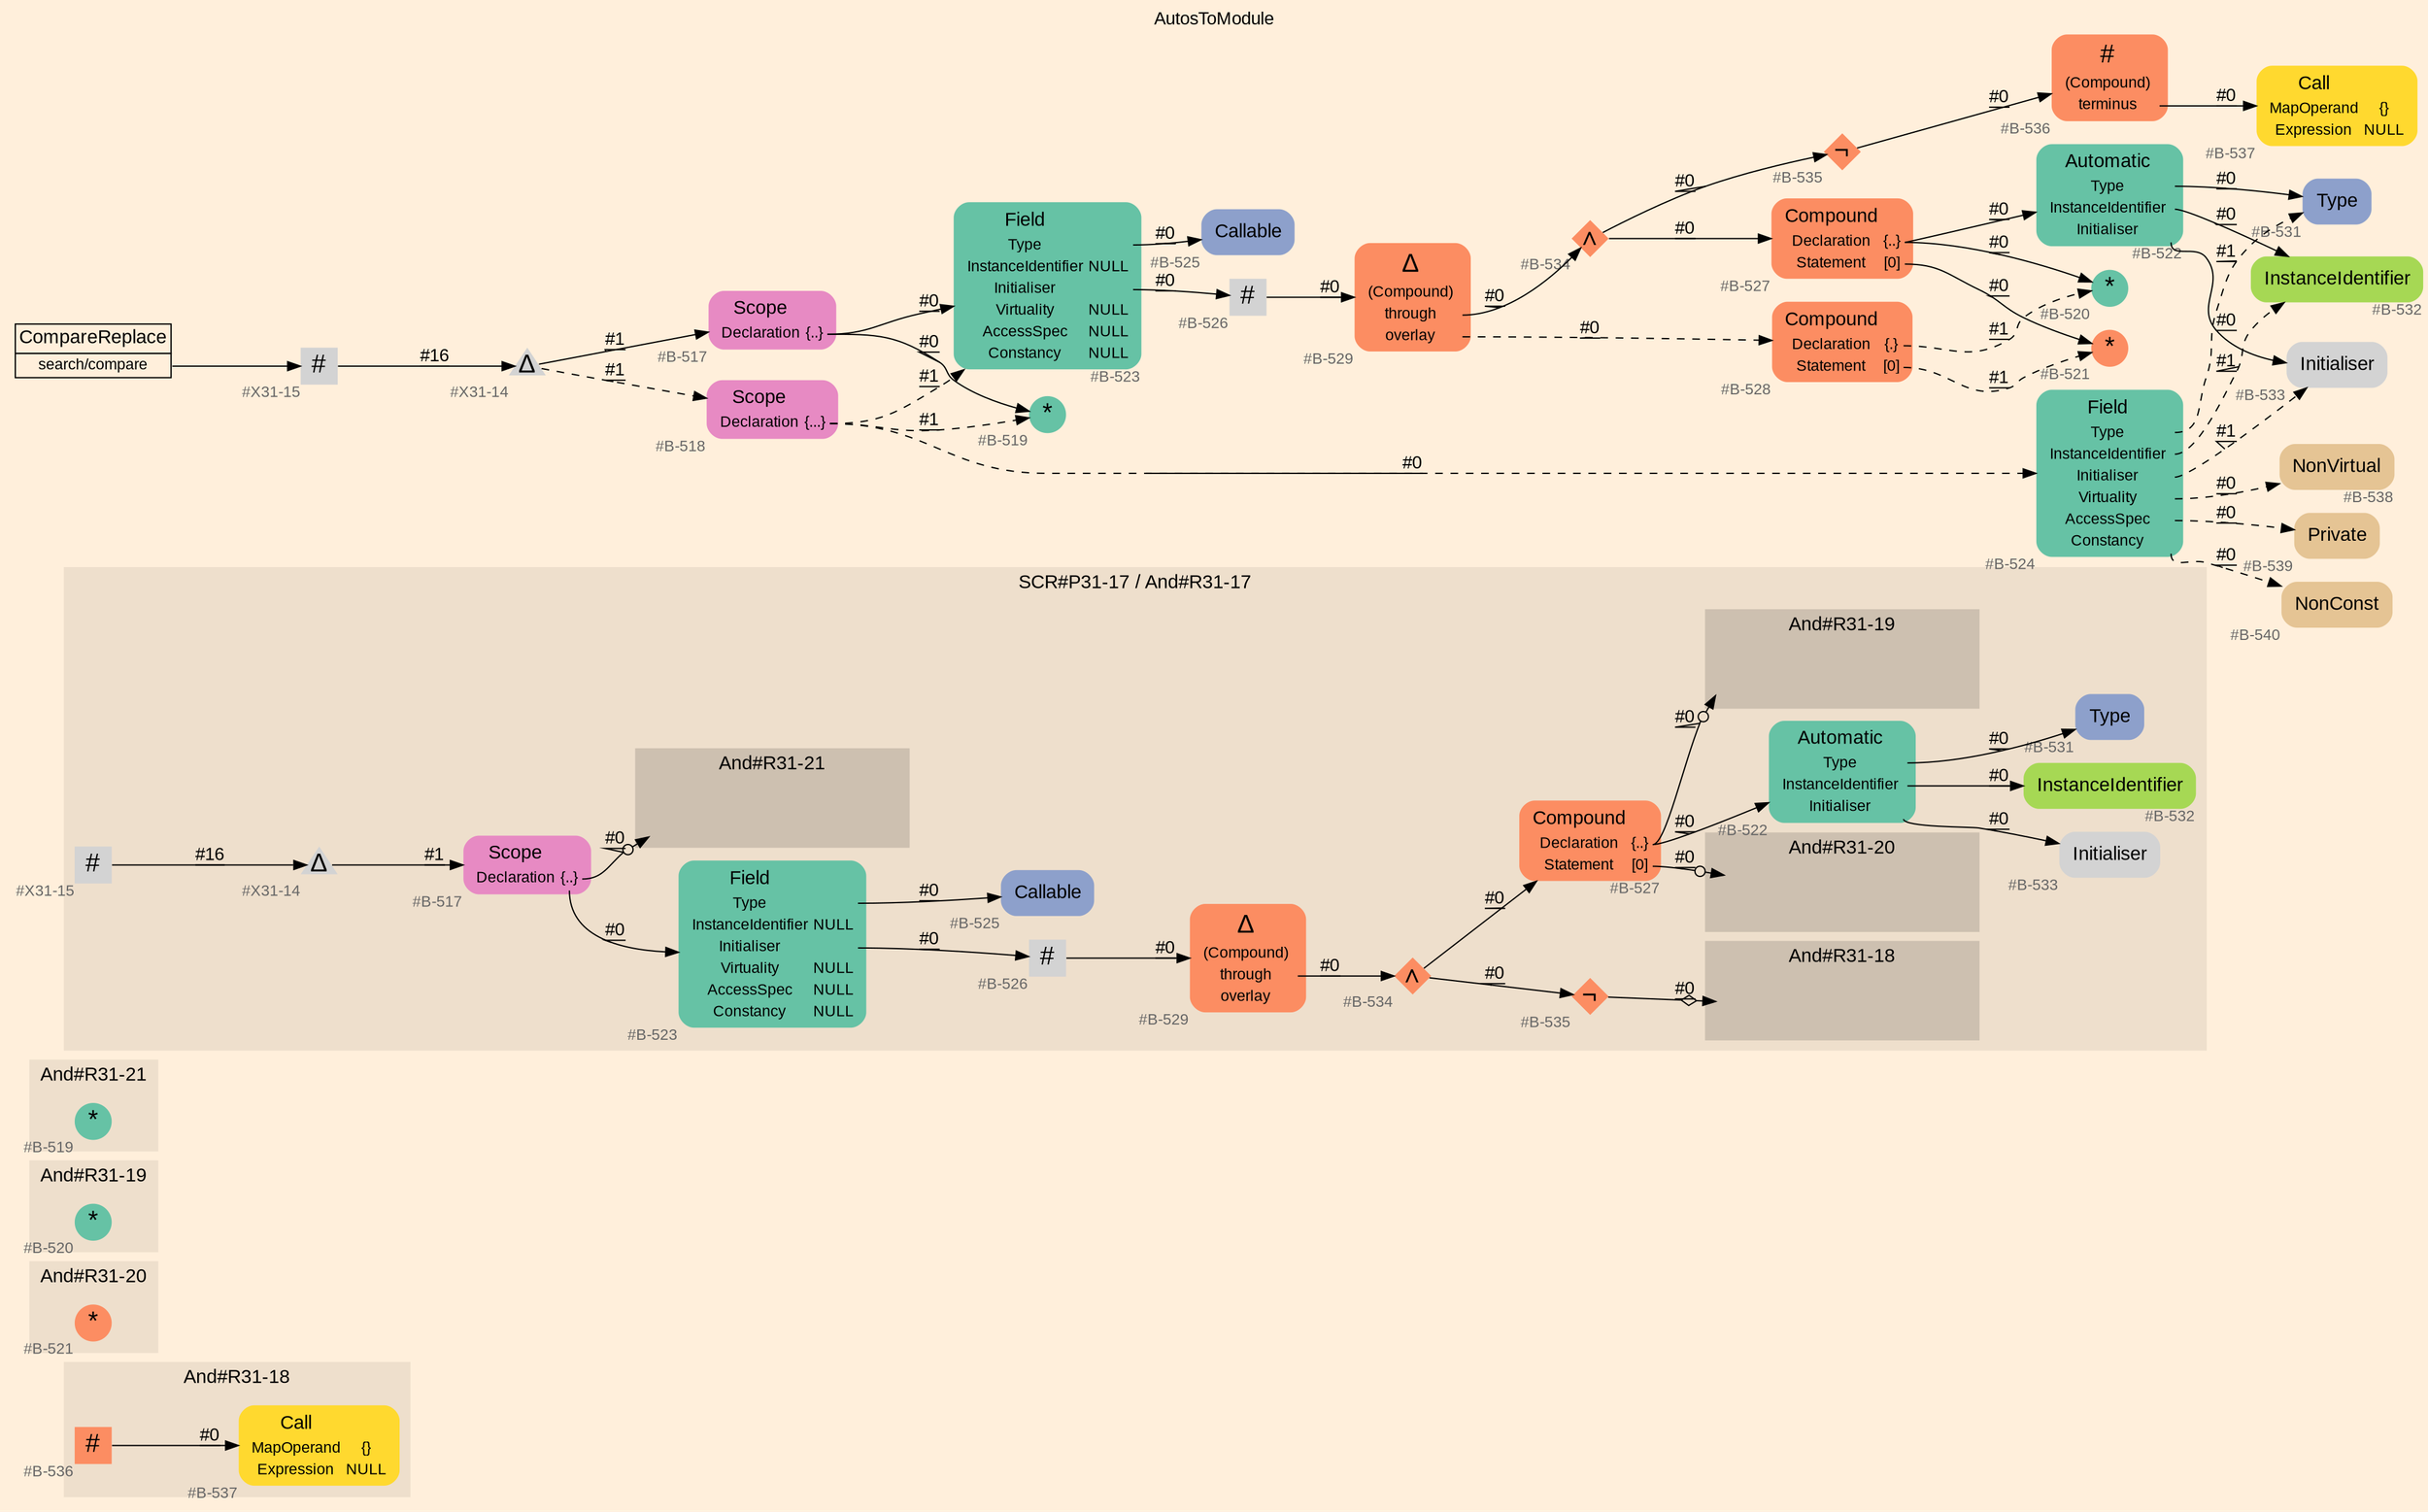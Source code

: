 digraph "AutosToModule" {
label = "AutosToModule"
labelloc = t
graph [
    rankdir = "LR"
    ranksep = 0.3
    bgcolor = antiquewhite1
    color = black
    fontcolor = black
    fontname = "Arial"
];
node [
    fontname = "Arial"
];
edge [
    fontname = "Arial"
];

// -------------------- figure And#R31-18 --------------------
// -------- region And#R31-18 ----------
subgraph "clusterAnd#R31-18" {
    label = "And#R31-18"
    style = "filled"
    color = antiquewhite2
    fontsize = "15"
    // -------- block And#R31-18/#B-537 ----------
    "And#R31-18/#B-537" [
        fillcolor = "/set28/6"
        xlabel = "#B-537"
        fontsize = "12"
        fontcolor = grey40
        shape = "plaintext"
        label = <<TABLE BORDER="0" CELLBORDER="0" CELLSPACING="0">
         <TR><TD><FONT COLOR="black" POINT-SIZE="15">Call</FONT></TD></TR>
         <TR><TD><FONT COLOR="black" POINT-SIZE="12">MapOperand</FONT></TD><TD PORT="port0"><FONT COLOR="black" POINT-SIZE="12">{}</FONT></TD></TR>
         <TR><TD><FONT COLOR="black" POINT-SIZE="12">Expression</FONT></TD><TD PORT="port1"><FONT COLOR="black" POINT-SIZE="12">NULL</FONT></TD></TR>
        </TABLE>>
        style = "rounded,filled"
    ];
    
    // -------- block And#R31-18/#B-536 ----------
    "And#R31-18/#B-536" [
        fillcolor = "/set28/2"
        xlabel = "#B-536"
        fontsize = "12"
        fontcolor = grey40
        shape = "square"
        label = <<FONT COLOR="black" POINT-SIZE="20">#</FONT>>
        style = "filled"
        penwidth = 0.0
        fixedsize = true
        width = 0.4
        height = 0.4
    ];
    
}

"And#R31-18/#B-536" -> "And#R31-18/#B-537" [
    label = "#0"
    decorate = true
    color = black
    fontcolor = black
];


// -------------------- figure And#R31-20 --------------------
// -------- region And#R31-20 ----------
subgraph "clusterAnd#R31-20" {
    label = "And#R31-20"
    style = "filled"
    color = antiquewhite2
    fontsize = "15"
    // -------- block And#R31-20/#B-521 ----------
    "And#R31-20/#B-521" [
        fillcolor = "/set28/2"
        xlabel = "#B-521"
        fontsize = "12"
        fontcolor = grey40
        shape = "circle"
        label = <<FONT COLOR="black" POINT-SIZE="20">*</FONT>>
        style = "filled"
        penwidth = 0.0
        fixedsize = true
        width = 0.4
        height = 0.4
    ];
    
}


// -------------------- figure And#R31-19 --------------------
// -------- region And#R31-19 ----------
subgraph "clusterAnd#R31-19" {
    label = "And#R31-19"
    style = "filled"
    color = antiquewhite2
    fontsize = "15"
    // -------- block And#R31-19/#B-520 ----------
    "And#R31-19/#B-520" [
        fillcolor = "/set28/1"
        xlabel = "#B-520"
        fontsize = "12"
        fontcolor = grey40
        shape = "circle"
        label = <<FONT COLOR="black" POINT-SIZE="20">*</FONT>>
        style = "filled"
        penwidth = 0.0
        fixedsize = true
        width = 0.4
        height = 0.4
    ];
    
}


// -------------------- figure And#R31-21 --------------------
// -------- region And#R31-21 ----------
subgraph "clusterAnd#R31-21" {
    label = "And#R31-21"
    style = "filled"
    color = antiquewhite2
    fontsize = "15"
    // -------- block And#R31-21/#B-519 ----------
    "And#R31-21/#B-519" [
        fillcolor = "/set28/1"
        xlabel = "#B-519"
        fontsize = "12"
        fontcolor = grey40
        shape = "circle"
        label = <<FONT COLOR="black" POINT-SIZE="20">*</FONT>>
        style = "filled"
        penwidth = 0.0
        fixedsize = true
        width = 0.4
        height = 0.4
    ];
    
}


// -------------------- figure And#R31-17 --------------------
// -------- region And#R31-17 ----------
subgraph "clusterAnd#R31-17" {
    label = "SCR#P31-17 / And#R31-17"
    style = "filled"
    color = antiquewhite2
    fontsize = "15"
    // -------- block And#R31-17/#B-535 ----------
    "And#R31-17/#B-535" [
        fillcolor = "/set28/2"
        xlabel = "#B-535"
        fontsize = "12"
        fontcolor = grey40
        shape = "diamond"
        label = <<FONT COLOR="black" POINT-SIZE="20">¬</FONT>>
        style = "filled"
        penwidth = 0.0
        fixedsize = true
        width = 0.4
        height = 0.4
    ];
    
    // -------- block And#R31-17/#B-526 ----------
    "And#R31-17/#B-526" [
        xlabel = "#B-526"
        fontsize = "12"
        fontcolor = grey40
        shape = "square"
        label = <<FONT COLOR="black" POINT-SIZE="20">#</FONT>>
        style = "filled"
        penwidth = 0.0
        fixedsize = true
        width = 0.4
        height = 0.4
    ];
    
    // -------- block And#R31-17/#B-532 ----------
    "And#R31-17/#B-532" [
        fillcolor = "/set28/5"
        xlabel = "#B-532"
        fontsize = "12"
        fontcolor = grey40
        shape = "plaintext"
        label = <<TABLE BORDER="0" CELLBORDER="0" CELLSPACING="0">
         <TR><TD><FONT COLOR="black" POINT-SIZE="15">InstanceIdentifier</FONT></TD></TR>
        </TABLE>>
        style = "rounded,filled"
    ];
    
    // -------- block And#R31-17/#X31-14 ----------
    "And#R31-17/#X31-14" [
        xlabel = "#X31-14"
        fontsize = "12"
        fontcolor = grey40
        shape = "triangle"
        label = <<FONT COLOR="black" POINT-SIZE="20">Δ</FONT>>
        style = "filled"
        penwidth = 0.0
        fixedsize = true
        width = 0.4
        height = 0.4
    ];
    
    // -------- block And#R31-17/#B-525 ----------
    "And#R31-17/#B-525" [
        fillcolor = "/set28/3"
        xlabel = "#B-525"
        fontsize = "12"
        fontcolor = grey40
        shape = "plaintext"
        label = <<TABLE BORDER="0" CELLBORDER="0" CELLSPACING="0">
         <TR><TD><FONT COLOR="black" POINT-SIZE="15">Callable</FONT></TD></TR>
        </TABLE>>
        style = "rounded,filled"
    ];
    
    // -------- block And#R31-17/#B-531 ----------
    "And#R31-17/#B-531" [
        fillcolor = "/set28/3"
        xlabel = "#B-531"
        fontsize = "12"
        fontcolor = grey40
        shape = "plaintext"
        label = <<TABLE BORDER="0" CELLBORDER="0" CELLSPACING="0">
         <TR><TD><FONT COLOR="black" POINT-SIZE="15">Type</FONT></TD></TR>
        </TABLE>>
        style = "rounded,filled"
    ];
    
    // -------- block And#R31-17/#B-523 ----------
    "And#R31-17/#B-523" [
        fillcolor = "/set28/1"
        xlabel = "#B-523"
        fontsize = "12"
        fontcolor = grey40
        shape = "plaintext"
        label = <<TABLE BORDER="0" CELLBORDER="0" CELLSPACING="0">
         <TR><TD><FONT COLOR="black" POINT-SIZE="15">Field</FONT></TD></TR>
         <TR><TD><FONT COLOR="black" POINT-SIZE="12">Type</FONT></TD><TD PORT="port0"></TD></TR>
         <TR><TD><FONT COLOR="black" POINT-SIZE="12">InstanceIdentifier</FONT></TD><TD PORT="port1"><FONT COLOR="black" POINT-SIZE="12">NULL</FONT></TD></TR>
         <TR><TD><FONT COLOR="black" POINT-SIZE="12">Initialiser</FONT></TD><TD PORT="port2"></TD></TR>
         <TR><TD><FONT COLOR="black" POINT-SIZE="12">Virtuality</FONT></TD><TD PORT="port3"><FONT COLOR="black" POINT-SIZE="12">NULL</FONT></TD></TR>
         <TR><TD><FONT COLOR="black" POINT-SIZE="12">AccessSpec</FONT></TD><TD PORT="port4"><FONT COLOR="black" POINT-SIZE="12">NULL</FONT></TD></TR>
         <TR><TD><FONT COLOR="black" POINT-SIZE="12">Constancy</FONT></TD><TD PORT="port5"><FONT COLOR="black" POINT-SIZE="12">NULL</FONT></TD></TR>
        </TABLE>>
        style = "rounded,filled"
    ];
    
    // -------- block And#R31-17/#B-522 ----------
    "And#R31-17/#B-522" [
        fillcolor = "/set28/1"
        xlabel = "#B-522"
        fontsize = "12"
        fontcolor = grey40
        shape = "plaintext"
        label = <<TABLE BORDER="0" CELLBORDER="0" CELLSPACING="0">
         <TR><TD><FONT COLOR="black" POINT-SIZE="15">Automatic</FONT></TD></TR>
         <TR><TD><FONT COLOR="black" POINT-SIZE="12">Type</FONT></TD><TD PORT="port0"></TD></TR>
         <TR><TD><FONT COLOR="black" POINT-SIZE="12">InstanceIdentifier</FONT></TD><TD PORT="port1"></TD></TR>
         <TR><TD><FONT COLOR="black" POINT-SIZE="12">Initialiser</FONT></TD><TD PORT="port2"></TD></TR>
        </TABLE>>
        style = "rounded,filled"
    ];
    
    // -------- block And#R31-17/#B-517 ----------
    "And#R31-17/#B-517" [
        fillcolor = "/set28/4"
        xlabel = "#B-517"
        fontsize = "12"
        fontcolor = grey40
        shape = "plaintext"
        label = <<TABLE BORDER="0" CELLBORDER="0" CELLSPACING="0">
         <TR><TD><FONT COLOR="black" POINT-SIZE="15">Scope</FONT></TD></TR>
         <TR><TD><FONT COLOR="black" POINT-SIZE="12">Declaration</FONT></TD><TD PORT="port0"><FONT COLOR="black" POINT-SIZE="12">{..}</FONT></TD></TR>
        </TABLE>>
        style = "rounded,filled"
    ];
    
    // -------- block And#R31-17/#B-529 ----------
    "And#R31-17/#B-529" [
        fillcolor = "/set28/2"
        xlabel = "#B-529"
        fontsize = "12"
        fontcolor = grey40
        shape = "plaintext"
        label = <<TABLE BORDER="0" CELLBORDER="0" CELLSPACING="0">
         <TR><TD><FONT COLOR="black" POINT-SIZE="20">Δ</FONT></TD></TR>
         <TR><TD><FONT COLOR="black" POINT-SIZE="12">(Compound)</FONT></TD><TD PORT="port0"></TD></TR>
         <TR><TD><FONT COLOR="black" POINT-SIZE="12">through</FONT></TD><TD PORT="port1"></TD></TR>
         <TR><TD><FONT COLOR="black" POINT-SIZE="12">overlay</FONT></TD><TD PORT="port2"></TD></TR>
        </TABLE>>
        style = "rounded,filled"
    ];
    
    // -------- block And#R31-17/#B-534 ----------
    "And#R31-17/#B-534" [
        fillcolor = "/set28/2"
        xlabel = "#B-534"
        fontsize = "12"
        fontcolor = grey40
        shape = "diamond"
        label = <<FONT COLOR="black" POINT-SIZE="20">∧</FONT>>
        style = "filled"
        penwidth = 0.0
        fixedsize = true
        width = 0.4
        height = 0.4
    ];
    
    // -------- block And#R31-17/#B-527 ----------
    "And#R31-17/#B-527" [
        fillcolor = "/set28/2"
        xlabel = "#B-527"
        fontsize = "12"
        fontcolor = grey40
        shape = "plaintext"
        label = <<TABLE BORDER="0" CELLBORDER="0" CELLSPACING="0">
         <TR><TD><FONT COLOR="black" POINT-SIZE="15">Compound</FONT></TD></TR>
         <TR><TD><FONT COLOR="black" POINT-SIZE="12">Declaration</FONT></TD><TD PORT="port0"><FONT COLOR="black" POINT-SIZE="12">{..}</FONT></TD></TR>
         <TR><TD><FONT COLOR="black" POINT-SIZE="12">Statement</FONT></TD><TD PORT="port1"><FONT COLOR="black" POINT-SIZE="12">[0]</FONT></TD></TR>
        </TABLE>>
        style = "rounded,filled"
    ];
    
    // -------- block And#R31-17/#B-533 ----------
    "And#R31-17/#B-533" [
        xlabel = "#B-533"
        fontsize = "12"
        fontcolor = grey40
        shape = "plaintext"
        label = <<TABLE BORDER="0" CELLBORDER="0" CELLSPACING="0">
         <TR><TD><FONT COLOR="black" POINT-SIZE="15">Initialiser</FONT></TD></TR>
        </TABLE>>
        style = "rounded,filled"
    ];
    
    // -------- block And#R31-17/#X31-15 ----------
    "And#R31-17/#X31-15" [
        xlabel = "#X31-15"
        fontsize = "12"
        fontcolor = grey40
        shape = "square"
        label = <<FONT COLOR="black" POINT-SIZE="20">#</FONT>>
        style = "filled"
        penwidth = 0.0
        fixedsize = true
        width = 0.4
        height = 0.4
    ];
    
    // -------- region And#R31-17/And#R31-18 ----------
    subgraph "clusterAnd#R31-17/And#R31-18" {
        label = "And#R31-18"
        style = "filled"
        color = antiquewhite3
        fontsize = "15"
        // -------- block And#R31-17/And#R31-18/#B-536 ----------
        "And#R31-17/And#R31-18/#B-536" [
            fillcolor = "/set28/2"
            xlabel = "#B-536"
            fontsize = "12"
            fontcolor = grey40
            shape = "none"
            style = "invisible"
        ];
        
    }
    
    // -------- region And#R31-17/And#R31-19 ----------
    subgraph "clusterAnd#R31-17/And#R31-19" {
        label = "And#R31-19"
        style = "filled"
        color = antiquewhite3
        fontsize = "15"
        // -------- block And#R31-17/And#R31-19/#B-520 ----------
        "And#R31-17/And#R31-19/#B-520" [
            fillcolor = "/set28/1"
            xlabel = "#B-520"
            fontsize = "12"
            fontcolor = grey40
            shape = "none"
            style = "invisible"
        ];
        
    }
    
    // -------- region And#R31-17/And#R31-20 ----------
    subgraph "clusterAnd#R31-17/And#R31-20" {
        label = "And#R31-20"
        style = "filled"
        color = antiquewhite3
        fontsize = "15"
        // -------- block And#R31-17/And#R31-20/#B-521 ----------
        "And#R31-17/And#R31-20/#B-521" [
            fillcolor = "/set28/2"
            xlabel = "#B-521"
            fontsize = "12"
            fontcolor = grey40
            shape = "none"
            style = "invisible"
        ];
        
    }
    
    // -------- region And#R31-17/And#R31-21 ----------
    subgraph "clusterAnd#R31-17/And#R31-21" {
        label = "And#R31-21"
        style = "filled"
        color = antiquewhite3
        fontsize = "15"
        // -------- block And#R31-17/And#R31-21/#B-519 ----------
        "And#R31-17/And#R31-21/#B-519" [
            fillcolor = "/set28/1"
            xlabel = "#B-519"
            fontsize = "12"
            fontcolor = grey40
            shape = "none"
            style = "invisible"
        ];
        
    }
    
}

"And#R31-17/#B-535" -> "And#R31-17/And#R31-18/#B-536" [
    arrowhead="normalnoneodiamond"
    label = "#0"
    decorate = true
    color = black
    fontcolor = black
];

"And#R31-17/#B-526" -> "And#R31-17/#B-529" [
    label = "#0"
    decorate = true
    color = black
    fontcolor = black
];

"And#R31-17/#X31-14" -> "And#R31-17/#B-517" [
    label = "#1"
    decorate = true
    color = black
    fontcolor = black
];

"And#R31-17/#B-523":port0 -> "And#R31-17/#B-525" [
    label = "#0"
    decorate = true
    color = black
    fontcolor = black
];

"And#R31-17/#B-523":port2 -> "And#R31-17/#B-526" [
    label = "#0"
    decorate = true
    color = black
    fontcolor = black
];

"And#R31-17/#B-522":port0 -> "And#R31-17/#B-531" [
    label = "#0"
    decorate = true
    color = black
    fontcolor = black
];

"And#R31-17/#B-522":port1 -> "And#R31-17/#B-532" [
    label = "#0"
    decorate = true
    color = black
    fontcolor = black
];

"And#R31-17/#B-522":port2 -> "And#R31-17/#B-533" [
    label = "#0"
    decorate = true
    color = black
    fontcolor = black
];

"And#R31-17/#B-517":port0 -> "And#R31-17/And#R31-21/#B-519" [
    arrowhead="normalnoneodot"
    label = "#0"
    decorate = true
    color = black
    fontcolor = black
];

"And#R31-17/#B-517":port0 -> "And#R31-17/#B-523" [
    label = "#0"
    decorate = true
    color = black
    fontcolor = black
];

"And#R31-17/#B-529":port1 -> "And#R31-17/#B-534" [
    label = "#0"
    decorate = true
    color = black
    fontcolor = black
];

"And#R31-17/#B-534" -> "And#R31-17/#B-535" [
    label = "#0"
    decorate = true
    color = black
    fontcolor = black
];

"And#R31-17/#B-534" -> "And#R31-17/#B-527" [
    label = "#0"
    decorate = true
    color = black
    fontcolor = black
];

"And#R31-17/#B-527":port0 -> "And#R31-17/And#R31-19/#B-520" [
    arrowhead="normalnoneodot"
    label = "#0"
    decorate = true
    color = black
    fontcolor = black
];

"And#R31-17/#B-527":port0 -> "And#R31-17/#B-522" [
    label = "#0"
    decorate = true
    color = black
    fontcolor = black
];

"And#R31-17/#B-527":port1 -> "And#R31-17/And#R31-20/#B-521" [
    arrowhead="normalnoneodot"
    label = "#0"
    decorate = true
    color = black
    fontcolor = black
];

"And#R31-17/#X31-15" -> "And#R31-17/#X31-14" [
    label = "#16"
    decorate = true
    color = black
    fontcolor = black
];


// -------------------- transformation figure --------------------
// -------- block CR#X31-16 ----------
"CR#X31-16" [
    fillcolor = antiquewhite1
    fontsize = "12"
    fontcolor = grey40
    shape = "plaintext"
    label = <<TABLE BORDER="0" CELLBORDER="1" CELLSPACING="0">
     <TR><TD><FONT COLOR="black" POINT-SIZE="15">CompareReplace</FONT></TD></TR>
     <TR><TD PORT="port0"><FONT COLOR="black" POINT-SIZE="12">search/compare</FONT></TD></TR>
    </TABLE>>
    style = "filled"
    color = black
];

// -------- block #X31-15 ----------
"#X31-15" [
    xlabel = "#X31-15"
    fontsize = "12"
    fontcolor = grey40
    shape = "square"
    label = <<FONT COLOR="black" POINT-SIZE="20">#</FONT>>
    style = "filled"
    penwidth = 0.0
    fixedsize = true
    width = 0.4
    height = 0.4
];

// -------- block #X31-14 ----------
"#X31-14" [
    xlabel = "#X31-14"
    fontsize = "12"
    fontcolor = grey40
    shape = "triangle"
    label = <<FONT COLOR="black" POINT-SIZE="20">Δ</FONT>>
    style = "filled"
    penwidth = 0.0
    fixedsize = true
    width = 0.4
    height = 0.4
];

// -------- block #B-517 ----------
"#B-517" [
    fillcolor = "/set28/4"
    xlabel = "#B-517"
    fontsize = "12"
    fontcolor = grey40
    shape = "plaintext"
    label = <<TABLE BORDER="0" CELLBORDER="0" CELLSPACING="0">
     <TR><TD><FONT COLOR="black" POINT-SIZE="15">Scope</FONT></TD></TR>
     <TR><TD><FONT COLOR="black" POINT-SIZE="12">Declaration</FONT></TD><TD PORT="port0"><FONT COLOR="black" POINT-SIZE="12">{..}</FONT></TD></TR>
    </TABLE>>
    style = "rounded,filled"
];

// -------- block #B-519 ----------
"#B-519" [
    fillcolor = "/set28/1"
    xlabel = "#B-519"
    fontsize = "12"
    fontcolor = grey40
    shape = "circle"
    label = <<FONT COLOR="black" POINT-SIZE="20">*</FONT>>
    style = "filled"
    penwidth = 0.0
    fixedsize = true
    width = 0.4
    height = 0.4
];

// -------- block #B-523 ----------
"#B-523" [
    fillcolor = "/set28/1"
    xlabel = "#B-523"
    fontsize = "12"
    fontcolor = grey40
    shape = "plaintext"
    label = <<TABLE BORDER="0" CELLBORDER="0" CELLSPACING="0">
     <TR><TD><FONT COLOR="black" POINT-SIZE="15">Field</FONT></TD></TR>
     <TR><TD><FONT COLOR="black" POINT-SIZE="12">Type</FONT></TD><TD PORT="port0"></TD></TR>
     <TR><TD><FONT COLOR="black" POINT-SIZE="12">InstanceIdentifier</FONT></TD><TD PORT="port1"><FONT COLOR="black" POINT-SIZE="12">NULL</FONT></TD></TR>
     <TR><TD><FONT COLOR="black" POINT-SIZE="12">Initialiser</FONT></TD><TD PORT="port2"></TD></TR>
     <TR><TD><FONT COLOR="black" POINT-SIZE="12">Virtuality</FONT></TD><TD PORT="port3"><FONT COLOR="black" POINT-SIZE="12">NULL</FONT></TD></TR>
     <TR><TD><FONT COLOR="black" POINT-SIZE="12">AccessSpec</FONT></TD><TD PORT="port4"><FONT COLOR="black" POINT-SIZE="12">NULL</FONT></TD></TR>
     <TR><TD><FONT COLOR="black" POINT-SIZE="12">Constancy</FONT></TD><TD PORT="port5"><FONT COLOR="black" POINT-SIZE="12">NULL</FONT></TD></TR>
    </TABLE>>
    style = "rounded,filled"
];

// -------- block #B-525 ----------
"#B-525" [
    fillcolor = "/set28/3"
    xlabel = "#B-525"
    fontsize = "12"
    fontcolor = grey40
    shape = "plaintext"
    label = <<TABLE BORDER="0" CELLBORDER="0" CELLSPACING="0">
     <TR><TD><FONT COLOR="black" POINT-SIZE="15">Callable</FONT></TD></TR>
    </TABLE>>
    style = "rounded,filled"
];

// -------- block #B-526 ----------
"#B-526" [
    xlabel = "#B-526"
    fontsize = "12"
    fontcolor = grey40
    shape = "square"
    label = <<FONT COLOR="black" POINT-SIZE="20">#</FONT>>
    style = "filled"
    penwidth = 0.0
    fixedsize = true
    width = 0.4
    height = 0.4
];

// -------- block #B-529 ----------
"#B-529" [
    fillcolor = "/set28/2"
    xlabel = "#B-529"
    fontsize = "12"
    fontcolor = grey40
    shape = "plaintext"
    label = <<TABLE BORDER="0" CELLBORDER="0" CELLSPACING="0">
     <TR><TD><FONT COLOR="black" POINT-SIZE="20">Δ</FONT></TD></TR>
     <TR><TD><FONT COLOR="black" POINT-SIZE="12">(Compound)</FONT></TD><TD PORT="port0"></TD></TR>
     <TR><TD><FONT COLOR="black" POINT-SIZE="12">through</FONT></TD><TD PORT="port1"></TD></TR>
     <TR><TD><FONT COLOR="black" POINT-SIZE="12">overlay</FONT></TD><TD PORT="port2"></TD></TR>
    </TABLE>>
    style = "rounded,filled"
];

// -------- block #B-534 ----------
"#B-534" [
    fillcolor = "/set28/2"
    xlabel = "#B-534"
    fontsize = "12"
    fontcolor = grey40
    shape = "diamond"
    label = <<FONT COLOR="black" POINT-SIZE="20">∧</FONT>>
    style = "filled"
    penwidth = 0.0
    fixedsize = true
    width = 0.4
    height = 0.4
];

// -------- block #B-535 ----------
"#B-535" [
    fillcolor = "/set28/2"
    xlabel = "#B-535"
    fontsize = "12"
    fontcolor = grey40
    shape = "diamond"
    label = <<FONT COLOR="black" POINT-SIZE="20">¬</FONT>>
    style = "filled"
    penwidth = 0.0
    fixedsize = true
    width = 0.4
    height = 0.4
];

// -------- block #B-536 ----------
"#B-536" [
    fillcolor = "/set28/2"
    xlabel = "#B-536"
    fontsize = "12"
    fontcolor = grey40
    shape = "plaintext"
    label = <<TABLE BORDER="0" CELLBORDER="0" CELLSPACING="0">
     <TR><TD><FONT COLOR="black" POINT-SIZE="20">#</FONT></TD></TR>
     <TR><TD><FONT COLOR="black" POINT-SIZE="12">(Compound)</FONT></TD><TD PORT="port0"></TD></TR>
     <TR><TD><FONT COLOR="black" POINT-SIZE="12">terminus</FONT></TD><TD PORT="port1"></TD></TR>
    </TABLE>>
    style = "rounded,filled"
];

// -------- block #B-537 ----------
"#B-537" [
    fillcolor = "/set28/6"
    xlabel = "#B-537"
    fontsize = "12"
    fontcolor = grey40
    shape = "plaintext"
    label = <<TABLE BORDER="0" CELLBORDER="0" CELLSPACING="0">
     <TR><TD><FONT COLOR="black" POINT-SIZE="15">Call</FONT></TD></TR>
     <TR><TD><FONT COLOR="black" POINT-SIZE="12">MapOperand</FONT></TD><TD PORT="port0"><FONT COLOR="black" POINT-SIZE="12">{}</FONT></TD></TR>
     <TR><TD><FONT COLOR="black" POINT-SIZE="12">Expression</FONT></TD><TD PORT="port1"><FONT COLOR="black" POINT-SIZE="12">NULL</FONT></TD></TR>
    </TABLE>>
    style = "rounded,filled"
];

// -------- block #B-527 ----------
"#B-527" [
    fillcolor = "/set28/2"
    xlabel = "#B-527"
    fontsize = "12"
    fontcolor = grey40
    shape = "plaintext"
    label = <<TABLE BORDER="0" CELLBORDER="0" CELLSPACING="0">
     <TR><TD><FONT COLOR="black" POINT-SIZE="15">Compound</FONT></TD></TR>
     <TR><TD><FONT COLOR="black" POINT-SIZE="12">Declaration</FONT></TD><TD PORT="port0"><FONT COLOR="black" POINT-SIZE="12">{..}</FONT></TD></TR>
     <TR><TD><FONT COLOR="black" POINT-SIZE="12">Statement</FONT></TD><TD PORT="port1"><FONT COLOR="black" POINT-SIZE="12">[0]</FONT></TD></TR>
    </TABLE>>
    style = "rounded,filled"
];

// -------- block #B-520 ----------
"#B-520" [
    fillcolor = "/set28/1"
    xlabel = "#B-520"
    fontsize = "12"
    fontcolor = grey40
    shape = "circle"
    label = <<FONT COLOR="black" POINT-SIZE="20">*</FONT>>
    style = "filled"
    penwidth = 0.0
    fixedsize = true
    width = 0.4
    height = 0.4
];

// -------- block #B-522 ----------
"#B-522" [
    fillcolor = "/set28/1"
    xlabel = "#B-522"
    fontsize = "12"
    fontcolor = grey40
    shape = "plaintext"
    label = <<TABLE BORDER="0" CELLBORDER="0" CELLSPACING="0">
     <TR><TD><FONT COLOR="black" POINT-SIZE="15">Automatic</FONT></TD></TR>
     <TR><TD><FONT COLOR="black" POINT-SIZE="12">Type</FONT></TD><TD PORT="port0"></TD></TR>
     <TR><TD><FONT COLOR="black" POINT-SIZE="12">InstanceIdentifier</FONT></TD><TD PORT="port1"></TD></TR>
     <TR><TD><FONT COLOR="black" POINT-SIZE="12">Initialiser</FONT></TD><TD PORT="port2"></TD></TR>
    </TABLE>>
    style = "rounded,filled"
];

// -------- block #B-531 ----------
"#B-531" [
    fillcolor = "/set28/3"
    xlabel = "#B-531"
    fontsize = "12"
    fontcolor = grey40
    shape = "plaintext"
    label = <<TABLE BORDER="0" CELLBORDER="0" CELLSPACING="0">
     <TR><TD><FONT COLOR="black" POINT-SIZE="15">Type</FONT></TD></TR>
    </TABLE>>
    style = "rounded,filled"
];

// -------- block #B-532 ----------
"#B-532" [
    fillcolor = "/set28/5"
    xlabel = "#B-532"
    fontsize = "12"
    fontcolor = grey40
    shape = "plaintext"
    label = <<TABLE BORDER="0" CELLBORDER="0" CELLSPACING="0">
     <TR><TD><FONT COLOR="black" POINT-SIZE="15">InstanceIdentifier</FONT></TD></TR>
    </TABLE>>
    style = "rounded,filled"
];

// -------- block #B-533 ----------
"#B-533" [
    xlabel = "#B-533"
    fontsize = "12"
    fontcolor = grey40
    shape = "plaintext"
    label = <<TABLE BORDER="0" CELLBORDER="0" CELLSPACING="0">
     <TR><TD><FONT COLOR="black" POINT-SIZE="15">Initialiser</FONT></TD></TR>
    </TABLE>>
    style = "rounded,filled"
];

// -------- block #B-521 ----------
"#B-521" [
    fillcolor = "/set28/2"
    xlabel = "#B-521"
    fontsize = "12"
    fontcolor = grey40
    shape = "circle"
    label = <<FONT COLOR="black" POINT-SIZE="20">*</FONT>>
    style = "filled"
    penwidth = 0.0
    fixedsize = true
    width = 0.4
    height = 0.4
];

// -------- block #B-528 ----------
"#B-528" [
    fillcolor = "/set28/2"
    xlabel = "#B-528"
    fontsize = "12"
    fontcolor = grey40
    shape = "plaintext"
    label = <<TABLE BORDER="0" CELLBORDER="0" CELLSPACING="0">
     <TR><TD><FONT COLOR="black" POINT-SIZE="15">Compound</FONT></TD></TR>
     <TR><TD><FONT COLOR="black" POINT-SIZE="12">Declaration</FONT></TD><TD PORT="port0"><FONT COLOR="black" POINT-SIZE="12">{.}</FONT></TD></TR>
     <TR><TD><FONT COLOR="black" POINT-SIZE="12">Statement</FONT></TD><TD PORT="port1"><FONT COLOR="black" POINT-SIZE="12">[0]</FONT></TD></TR>
    </TABLE>>
    style = "rounded,filled"
];

// -------- block #B-518 ----------
"#B-518" [
    fillcolor = "/set28/4"
    xlabel = "#B-518"
    fontsize = "12"
    fontcolor = grey40
    shape = "plaintext"
    label = <<TABLE BORDER="0" CELLBORDER="0" CELLSPACING="0">
     <TR><TD><FONT COLOR="black" POINT-SIZE="15">Scope</FONT></TD></TR>
     <TR><TD><FONT COLOR="black" POINT-SIZE="12">Declaration</FONT></TD><TD PORT="port0"><FONT COLOR="black" POINT-SIZE="12">{...}</FONT></TD></TR>
    </TABLE>>
    style = "rounded,filled"
];

// -------- block #B-524 ----------
"#B-524" [
    fillcolor = "/set28/1"
    xlabel = "#B-524"
    fontsize = "12"
    fontcolor = grey40
    shape = "plaintext"
    label = <<TABLE BORDER="0" CELLBORDER="0" CELLSPACING="0">
     <TR><TD><FONT COLOR="black" POINT-SIZE="15">Field</FONT></TD></TR>
     <TR><TD><FONT COLOR="black" POINT-SIZE="12">Type</FONT></TD><TD PORT="port0"></TD></TR>
     <TR><TD><FONT COLOR="black" POINT-SIZE="12">InstanceIdentifier</FONT></TD><TD PORT="port1"></TD></TR>
     <TR><TD><FONT COLOR="black" POINT-SIZE="12">Initialiser</FONT></TD><TD PORT="port2"></TD></TR>
     <TR><TD><FONT COLOR="black" POINT-SIZE="12">Virtuality</FONT></TD><TD PORT="port3"></TD></TR>
     <TR><TD><FONT COLOR="black" POINT-SIZE="12">AccessSpec</FONT></TD><TD PORT="port4"></TD></TR>
     <TR><TD><FONT COLOR="black" POINT-SIZE="12">Constancy</FONT></TD><TD PORT="port5"></TD></TR>
    </TABLE>>
    style = "rounded,filled"
];

// -------- block #B-538 ----------
"#B-538" [
    fillcolor = "/set28/7"
    xlabel = "#B-538"
    fontsize = "12"
    fontcolor = grey40
    shape = "plaintext"
    label = <<TABLE BORDER="0" CELLBORDER="0" CELLSPACING="0">
     <TR><TD><FONT COLOR="black" POINT-SIZE="15">NonVirtual</FONT></TD></TR>
    </TABLE>>
    style = "rounded,filled"
];

// -------- block #B-539 ----------
"#B-539" [
    fillcolor = "/set28/7"
    xlabel = "#B-539"
    fontsize = "12"
    fontcolor = grey40
    shape = "plaintext"
    label = <<TABLE BORDER="0" CELLBORDER="0" CELLSPACING="0">
     <TR><TD><FONT COLOR="black" POINT-SIZE="15">Private</FONT></TD></TR>
    </TABLE>>
    style = "rounded,filled"
];

// -------- block #B-540 ----------
"#B-540" [
    fillcolor = "/set28/7"
    xlabel = "#B-540"
    fontsize = "12"
    fontcolor = grey40
    shape = "plaintext"
    label = <<TABLE BORDER="0" CELLBORDER="0" CELLSPACING="0">
     <TR><TD><FONT COLOR="black" POINT-SIZE="15">NonConst</FONT></TD></TR>
    </TABLE>>
    style = "rounded,filled"
];

"CR#X31-16":port0 -> "#X31-15" [
    label = ""
    decorate = true
    color = black
    fontcolor = black
];

"#X31-15" -> "#X31-14" [
    label = "#16"
    decorate = true
    color = black
    fontcolor = black
];

"#X31-14" -> "#B-517" [
    label = "#1"
    decorate = true
    color = black
    fontcolor = black
];

"#X31-14" -> "#B-518" [
    style="dashed"
    label = "#1"
    decorate = true
    color = black
    fontcolor = black
];

"#B-517":port0 -> "#B-519" [
    label = "#0"
    decorate = true
    color = black
    fontcolor = black
];

"#B-517":port0 -> "#B-523" [
    label = "#0"
    decorate = true
    color = black
    fontcolor = black
];

"#B-523":port0 -> "#B-525" [
    label = "#0"
    decorate = true
    color = black
    fontcolor = black
];

"#B-523":port2 -> "#B-526" [
    label = "#0"
    decorate = true
    color = black
    fontcolor = black
];

"#B-526" -> "#B-529" [
    label = "#0"
    decorate = true
    color = black
    fontcolor = black
];

"#B-529":port1 -> "#B-534" [
    label = "#0"
    decorate = true
    color = black
    fontcolor = black
];

"#B-529":port2 -> "#B-528" [
    style="dashed"
    label = "#0"
    decorate = true
    color = black
    fontcolor = black
];

"#B-534" -> "#B-535" [
    label = "#0"
    decorate = true
    color = black
    fontcolor = black
];

"#B-534" -> "#B-527" [
    label = "#0"
    decorate = true
    color = black
    fontcolor = black
];

"#B-535" -> "#B-536" [
    label = "#0"
    decorate = true
    color = black
    fontcolor = black
];

"#B-536":port1 -> "#B-537" [
    label = "#0"
    decorate = true
    color = black
    fontcolor = black
];

"#B-527":port0 -> "#B-520" [
    label = "#0"
    decorate = true
    color = black
    fontcolor = black
];

"#B-527":port0 -> "#B-522" [
    label = "#0"
    decorate = true
    color = black
    fontcolor = black
];

"#B-527":port1 -> "#B-521" [
    label = "#0"
    decorate = true
    color = black
    fontcolor = black
];

"#B-522":port0 -> "#B-531" [
    label = "#0"
    decorate = true
    color = black
    fontcolor = black
];

"#B-522":port1 -> "#B-532" [
    label = "#0"
    decorate = true
    color = black
    fontcolor = black
];

"#B-522":port2 -> "#B-533" [
    label = "#0"
    decorate = true
    color = black
    fontcolor = black
];

"#B-528":port0 -> "#B-520" [
    style="dashed"
    label = "#1"
    decorate = true
    color = black
    fontcolor = black
];

"#B-528":port1 -> "#B-521" [
    style="dashed"
    label = "#1"
    decorate = true
    color = black
    fontcolor = black
];

"#B-518":port0 -> "#B-519" [
    style="dashed"
    label = "#1"
    decorate = true
    color = black
    fontcolor = black
];

"#B-518":port0 -> "#B-523" [
    style="dashed"
    label = "#1"
    decorate = true
    color = black
    fontcolor = black
];

"#B-518":port0 -> "#B-524" [
    style="dashed"
    label = "#0"
    decorate = true
    color = black
    fontcolor = black
];

"#B-524":port0 -> "#B-531" [
    style="dashed"
    label = "#1"
    decorate = true
    color = black
    fontcolor = black
];

"#B-524":port1 -> "#B-532" [
    style="dashed"
    label = "#1"
    decorate = true
    color = black
    fontcolor = black
];

"#B-524":port2 -> "#B-533" [
    style="dashed"
    label = "#1"
    decorate = true
    color = black
    fontcolor = black
];

"#B-524":port3 -> "#B-538" [
    style="dashed"
    label = "#0"
    decorate = true
    color = black
    fontcolor = black
];

"#B-524":port4 -> "#B-539" [
    style="dashed"
    label = "#0"
    decorate = true
    color = black
    fontcolor = black
];

"#B-524":port5 -> "#B-540" [
    style="dashed"
    label = "#0"
    decorate = true
    color = black
    fontcolor = black
];


}

